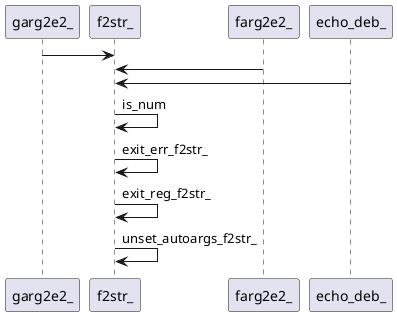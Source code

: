 @startuml rete
garg2e2_ -> f2str_ 
farg2e2_ -> f2str_
echo_deb_ -> f2str_
f2str_ -> f2str_:is_num
f2str_ -> f2str_:exit_err_f2str_
f2str_ -> f2str_:exit_reg_f2str_
f2str_ -> f2str_:unset_autoargs_f2str_
' {wrap_fn}
' fnn o-> f2str_
' {body_fn}
@enduml